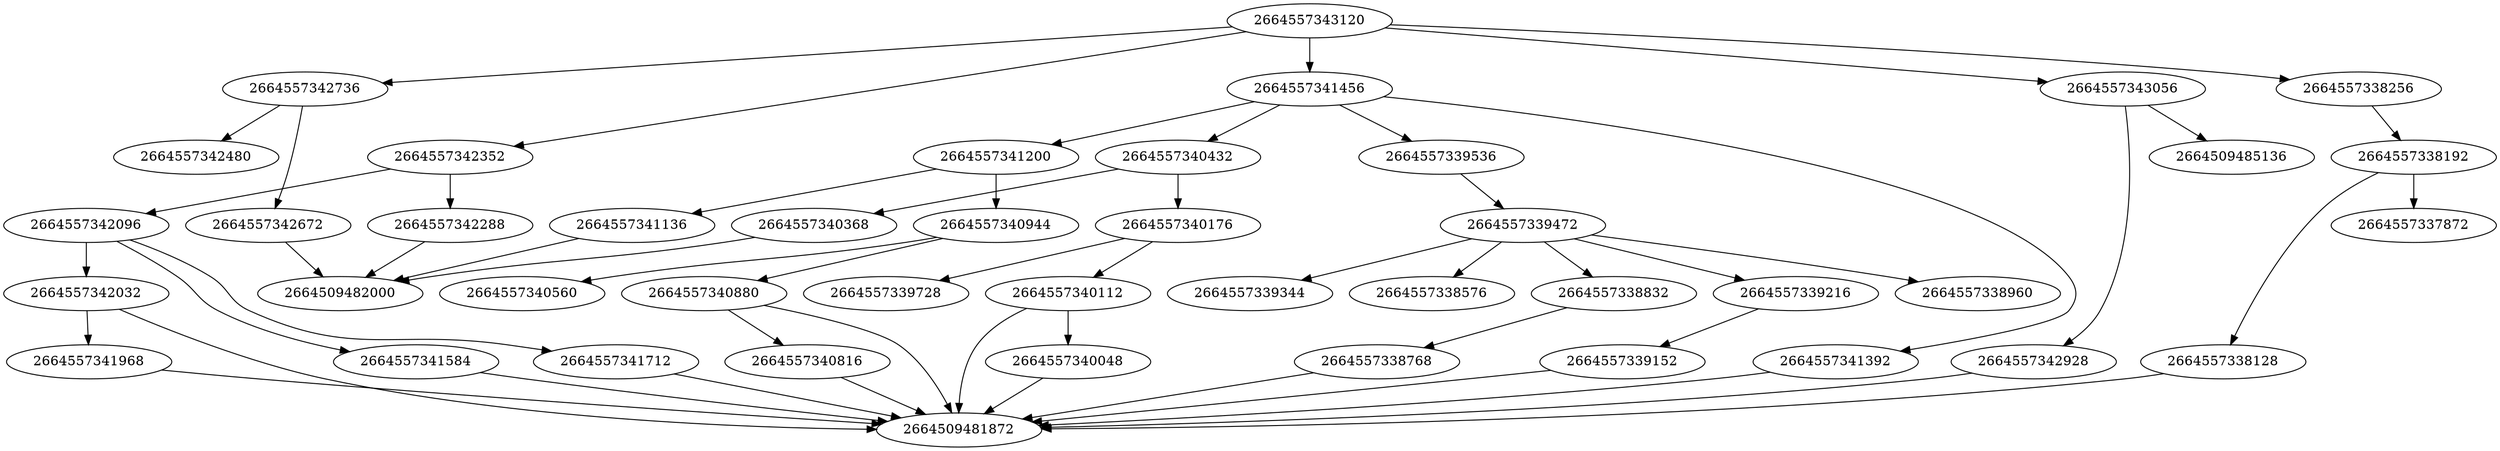 strict digraph {
2664557342288 [type=Name];
2664557342672 [type=Name];
2664557341456 [type=If];
2664557342480 [type=Constant];
2664557340176 [type=Call];
2664557341200 [type=Assign];
2664557340432 [type=Assign];
2664557340560 [type=Constant];
2664557339536 [type=Return];
2664509481872 [type=Load];
2664557342736 [type=Assign];
2664557338256 [type=Raise];
2664557340944 [type=Call];
2664557340816 [type=Name];
2664557343056 [type=UnaryOp];
2664557342928 [type=Name];
2664557341584 [type=Name];
2664557341712 [type=Name];
2664557337872 [type=Constant];
2664557341968 [type=Name];
2664557342096 [type=Call];
2664557338128 [type=Name];
2664557342352 [type=Assign];
2664557340368 [type=Name];
2664557338960 [type=Constant];
2664557339216 [type=FormattedValue];
2664557339344 [type=Constant];
2664557338832 [type=FormattedValue];
2664557338576 [type=Constant];
2664557339472 [type=JoinedStr];
2664557339728 [type=Constant];
2664557340112 [type=Attribute];
2664557338192 [type=Call];
2664557341392 [type=Name];
2664557340880 [type=Attribute];
2664557338768 [type=Name];
2664557343120 [type=If];
2664557341136 [type=Name];
2664557339152 [type=Name];
2664509485136 [type=Not];
2664509482000 [type=Store];
2664557342032 [type=Attribute];
2664557340048 [type=Name];
2664557342288 -> 2664509482000;
2664557342672 -> 2664509482000;
2664557341456 -> 2664557341392;
2664557341456 -> 2664557341200;
2664557341456 -> 2664557340432;
2664557341456 -> 2664557339536;
2664557340176 -> 2664557340112;
2664557340176 -> 2664557339728;
2664557341200 -> 2664557341136;
2664557341200 -> 2664557340944;
2664557340432 -> 2664557340368;
2664557340432 -> 2664557340176;
2664557339536 -> 2664557339472;
2664557342736 -> 2664557342672;
2664557342736 -> 2664557342480;
2664557338256 -> 2664557338192;
2664557340944 -> 2664557340880;
2664557340944 -> 2664557340560;
2664557340816 -> 2664509481872;
2664557343056 -> 2664509485136;
2664557343056 -> 2664557342928;
2664557342928 -> 2664509481872;
2664557341584 -> 2664509481872;
2664557341712 -> 2664509481872;
2664557341968 -> 2664509481872;
2664557342096 -> 2664557342032;
2664557342096 -> 2664557341712;
2664557342096 -> 2664557341584;
2664557338128 -> 2664509481872;
2664557342352 -> 2664557342288;
2664557342352 -> 2664557342096;
2664557340368 -> 2664509482000;
2664557339216 -> 2664557339152;
2664557338832 -> 2664557338768;
2664557339472 -> 2664557339344;
2664557339472 -> 2664557339216;
2664557339472 -> 2664557338960;
2664557339472 -> 2664557338832;
2664557339472 -> 2664557338576;
2664557340112 -> 2664557340048;
2664557340112 -> 2664509481872;
2664557338192 -> 2664557338128;
2664557338192 -> 2664557337872;
2664557341392 -> 2664509481872;
2664557340880 -> 2664557340816;
2664557340880 -> 2664509481872;
2664557338768 -> 2664509481872;
2664557343120 -> 2664557343056;
2664557343120 -> 2664557342736;
2664557343120 -> 2664557342352;
2664557343120 -> 2664557341456;
2664557343120 -> 2664557338256;
2664557341136 -> 2664509482000;
2664557339152 -> 2664509481872;
2664557342032 -> 2664557341968;
2664557342032 -> 2664509481872;
2664557340048 -> 2664509481872;
}
